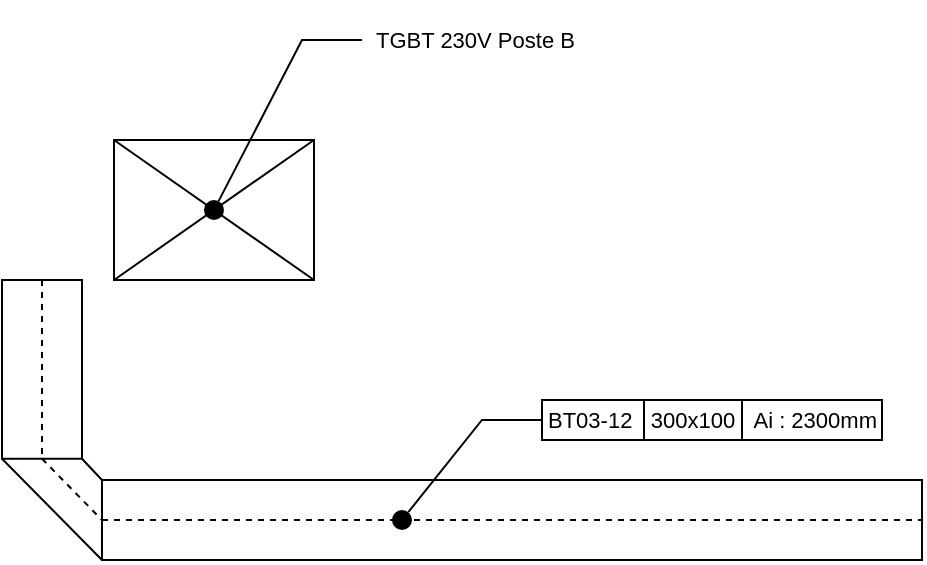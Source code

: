 <mxfile>
    <diagram id="G7TEHU1j-NbJSg5bNbcc" name="Page-1">
        <mxGraphModel dx="433" dy="635" grid="1" gridSize="10" guides="1" tooltips="1" connect="1" arrows="1" fold="1" page="1" pageScale="1" pageWidth="850" pageHeight="1100" math="0" shadow="0">
            <root>
                <mxCell id="0"/>
                <mxCell id="1" parent="0"/>
                <mxCell id="2" value="" style="rounded=0;whiteSpace=wrap;html=1;" vertex="1" parent="1">
                    <mxGeometry x="420" y="379.999" width="170" height="20" as="geometry"/>
                </mxCell>
                <mxCell id="3" value="" style="rounded=0;whiteSpace=wrap;html=1;fillStyle=auto;fontFamily=Helvetica;fontSize=11;fontColor=#000000;fillColor=#FFFFFF;" vertex="1" parent="1">
                    <mxGeometry x="205.995" y="250" width="100" height="70" as="geometry"/>
                </mxCell>
                <mxCell id="4" style="edgeStyle=none;rounded=0;jumpStyle=none;orthogonalLoop=1;jettySize=auto;html=1;strokeWidth=1;fontFamily=Helvetica;fontSize=11;fontColor=#000000;endArrow=none;endFill=0;startSize=5;endSize=5;sourcePerimeterSpacing=0;" edge="1" parent="1" source="5" target="6">
                    <mxGeometry relative="1" as="geometry">
                        <Array as="points">
                            <mxPoint x="299.995" y="200"/>
                        </Array>
                    </mxGeometry>
                </mxCell>
                <mxCell id="5" value="TGBT 230V Poste B" style="text;html=1;strokeColor=none;fillColor=none;align=left;verticalAlign=middle;whiteSpace=wrap;rounded=0;fillStyle=auto;fontFamily=Helvetica;fontSize=11;fontColor=#000000;spacingLeft=5;" vertex="1" parent="1">
                    <mxGeometry x="329.995" y="180" width="120" height="40" as="geometry"/>
                </mxCell>
                <mxCell id="6" value="" style="ellipse;whiteSpace=wrap;html=1;aspect=fixed;fillStyle=auto;fontFamily=Helvetica;fontSize=11;fontColor=#000000;fillColor=#000000;strokeColor=none;" vertex="1" parent="1">
                    <mxGeometry x="250.995" y="280" width="10" height="10" as="geometry"/>
                </mxCell>
                <mxCell id="7" value="" style="endArrow=none;html=1;rounded=0;strokeWidth=1;fontFamily=Helvetica;fontSize=11;fontColor=#000000;startSize=5;endSize=5;sourcePerimeterSpacing=0;jumpStyle=none;entryX=0;entryY=0;entryDx=0;entryDy=0;exitX=1;exitY=1;exitDx=0;exitDy=0;" edge="1" parent="1" source="3" target="3">
                    <mxGeometry width="50" height="50" relative="1" as="geometry">
                        <mxPoint x="279.995" y="290" as="sourcePoint"/>
                        <mxPoint x="329.995" y="240" as="targetPoint"/>
                    </mxGeometry>
                </mxCell>
                <mxCell id="8" value="" style="endArrow=none;html=1;rounded=0;strokeWidth=1;fontFamily=Helvetica;fontSize=11;fontColor=#000000;startSize=5;endSize=5;sourcePerimeterSpacing=0;jumpStyle=none;entryX=1;entryY=0;entryDx=0;entryDy=0;exitX=0;exitY=1;exitDx=0;exitDy=0;" edge="1" parent="1" source="3" target="3">
                    <mxGeometry width="50" height="50" relative="1" as="geometry">
                        <mxPoint x="279.995" y="290" as="sourcePoint"/>
                        <mxPoint x="329.995" y="240" as="targetPoint"/>
                    </mxGeometry>
                </mxCell>
                <mxCell id="9" value="" style="rounded=0;whiteSpace=wrap;html=1;fillStyle=auto;fontFamily=Helvetica;fontSize=11;fontColor=#000000;fillColor=#FFFFFF;" vertex="1" parent="1">
                    <mxGeometry x="199.995" y="420" width="410" height="40" as="geometry"/>
                </mxCell>
                <mxCell id="10" value="" style="endArrow=none;html=1;rounded=0;strokeWidth=1;fontFamily=Helvetica;fontSize=11;fontColor=#000000;startSize=5;endSize=5;sourcePerimeterSpacing=0;jumpStyle=none;entryX=1;entryY=0.5;entryDx=0;entryDy=0;dashed=1;exitX=0;exitY=0.5;exitDx=0;exitDy=0;" edge="1" parent="1" source="9" target="9">
                    <mxGeometry width="50" height="50" relative="1" as="geometry">
                        <mxPoint x="229.995" y="500" as="sourcePoint"/>
                        <mxPoint x="279.995" y="450" as="targetPoint"/>
                    </mxGeometry>
                </mxCell>
                <mxCell id="11" style="edgeStyle=none;rounded=0;jumpStyle=none;orthogonalLoop=1;jettySize=auto;html=1;strokeWidth=1;fontFamily=Helvetica;fontSize=11;fontColor=#000000;endArrow=none;endFill=0;startSize=5;endSize=5;sourcePerimeterSpacing=0;" edge="1" parent="1" source="12" target="13">
                    <mxGeometry relative="1" as="geometry">
                        <Array as="points">
                            <mxPoint x="389.995" y="390"/>
                        </Array>
                    </mxGeometry>
                </mxCell>
                <mxCell id="12" value="BT03-12&amp;nbsp; &amp;nbsp;300x100&amp;nbsp; &amp;nbsp;Ai : 2300mm" style="text;html=1;strokeColor=none;fillColor=none;align=left;verticalAlign=middle;whiteSpace=wrap;rounded=0;fillStyle=auto;fontFamily=Helvetica;fontSize=11;fontColor=#000000;spacingLeft=1;spacing=2;" vertex="1" parent="1">
                    <mxGeometry x="419.995" y="370" width="180" height="40" as="geometry"/>
                </mxCell>
                <mxCell id="13" value="" style="ellipse;whiteSpace=wrap;html=1;aspect=fixed;fillStyle=auto;fontFamily=Helvetica;fontSize=11;fontColor=#000000;fillColor=#000000;strokeColor=none;" vertex="1" parent="1">
                    <mxGeometry x="344.995" y="435" width="10" height="10" as="geometry"/>
                </mxCell>
                <mxCell id="14" value="" style="rounded=0;whiteSpace=wrap;html=1;fillStyle=auto;fontFamily=Helvetica;fontSize=11;fontColor=#000000;fillColor=#FFFFFF;rotation=90;" vertex="1" parent="1">
                    <mxGeometry x="125.315" y="344.69" width="89.37" height="40" as="geometry"/>
                </mxCell>
                <mxCell id="15" value="" style="endArrow=none;html=1;rounded=0;strokeWidth=1;fontFamily=Helvetica;fontSize=11;fontColor=#000000;startSize=5;endSize=5;sourcePerimeterSpacing=0;jumpStyle=none;entryX=1;entryY=0.5;entryDx=0;entryDy=0;dashed=1;exitX=0;exitY=0.5;exitDx=0;exitDy=0;" edge="1" parent="1" source="14" target="14">
                    <mxGeometry width="50" height="50" relative="1" as="geometry">
                        <mxPoint x="148.995" y="420" as="sourcePoint"/>
                        <mxPoint x="198.995" y="370" as="targetPoint"/>
                    </mxGeometry>
                </mxCell>
                <mxCell id="16" value="" style="endArrow=none;html=1;rounded=0;dashed=1;strokeWidth=1;fontFamily=Helvetica;fontSize=11;fontColor=#000000;startSize=5;endSize=5;sourcePerimeterSpacing=0;jumpStyle=none;entryX=0;entryY=0.5;entryDx=0;entryDy=0;exitX=1;exitY=0.5;exitDx=0;exitDy=0;" edge="1" parent="1" source="14" target="9">
                    <mxGeometry width="50" height="50" relative="1" as="geometry">
                        <mxPoint x="169.995" y="420" as="sourcePoint"/>
                        <mxPoint x="219.995" y="370" as="targetPoint"/>
                    </mxGeometry>
                </mxCell>
                <mxCell id="17" value="" style="endArrow=none;html=1;rounded=0;strokeWidth=1;fontFamily=Helvetica;fontSize=11;fontColor=#000000;startSize=5;endSize=5;sourcePerimeterSpacing=0;jumpStyle=none;entryX=0;entryY=1;entryDx=0;entryDy=0;exitX=1;exitY=1;exitDx=0;exitDy=0;" edge="1" parent="1" source="14" target="9">
                    <mxGeometry width="50" height="50" relative="1" as="geometry">
                        <mxPoint x="169.995" y="420" as="sourcePoint"/>
                        <mxPoint x="219.995" y="370" as="targetPoint"/>
                    </mxGeometry>
                </mxCell>
                <mxCell id="18" value="" style="endArrow=none;html=1;rounded=0;strokeWidth=1;fontFamily=Helvetica;fontSize=11;fontColor=#000000;startSize=5;endSize=5;sourcePerimeterSpacing=0;jumpStyle=none;entryX=1;entryY=0;entryDx=0;entryDy=0;exitX=0;exitY=0;exitDx=0;exitDy=0;" edge="1" parent="1" source="9" target="14">
                    <mxGeometry width="50" height="50" relative="1" as="geometry">
                        <mxPoint x="239.995" y="400" as="sourcePoint"/>
                        <mxPoint x="249.995" y="370" as="targetPoint"/>
                    </mxGeometry>
                </mxCell>
                <mxCell id="19" value="" style="edgeStyle=none;orthogonalLoop=1;jettySize=auto;html=1;rounded=0;endArrow=none;startSize=14;endSize=14;sourcePerimeterSpacing=8;targetPerimeterSpacing=8;curved=1;endFill=0;" edge="1" parent="1">
                    <mxGeometry width="120" relative="1" as="geometry">
                        <mxPoint x="471" y="379.999" as="sourcePoint"/>
                        <mxPoint x="471" y="399.999" as="targetPoint"/>
                        <Array as="points"/>
                    </mxGeometry>
                </mxCell>
                <mxCell id="20" value="" style="edgeStyle=none;orthogonalLoop=1;jettySize=auto;html=1;rounded=0;endArrow=none;startSize=14;endSize=14;sourcePerimeterSpacing=8;targetPerimeterSpacing=8;curved=1;endFill=0;" edge="1" parent="1">
                    <mxGeometry width="120" relative="1" as="geometry">
                        <mxPoint x="520" y="379.999" as="sourcePoint"/>
                        <mxPoint x="520" y="399.999" as="targetPoint"/>
                        <Array as="points"/>
                    </mxGeometry>
                </mxCell>
            </root>
        </mxGraphModel>
    </diagram>
</mxfile>